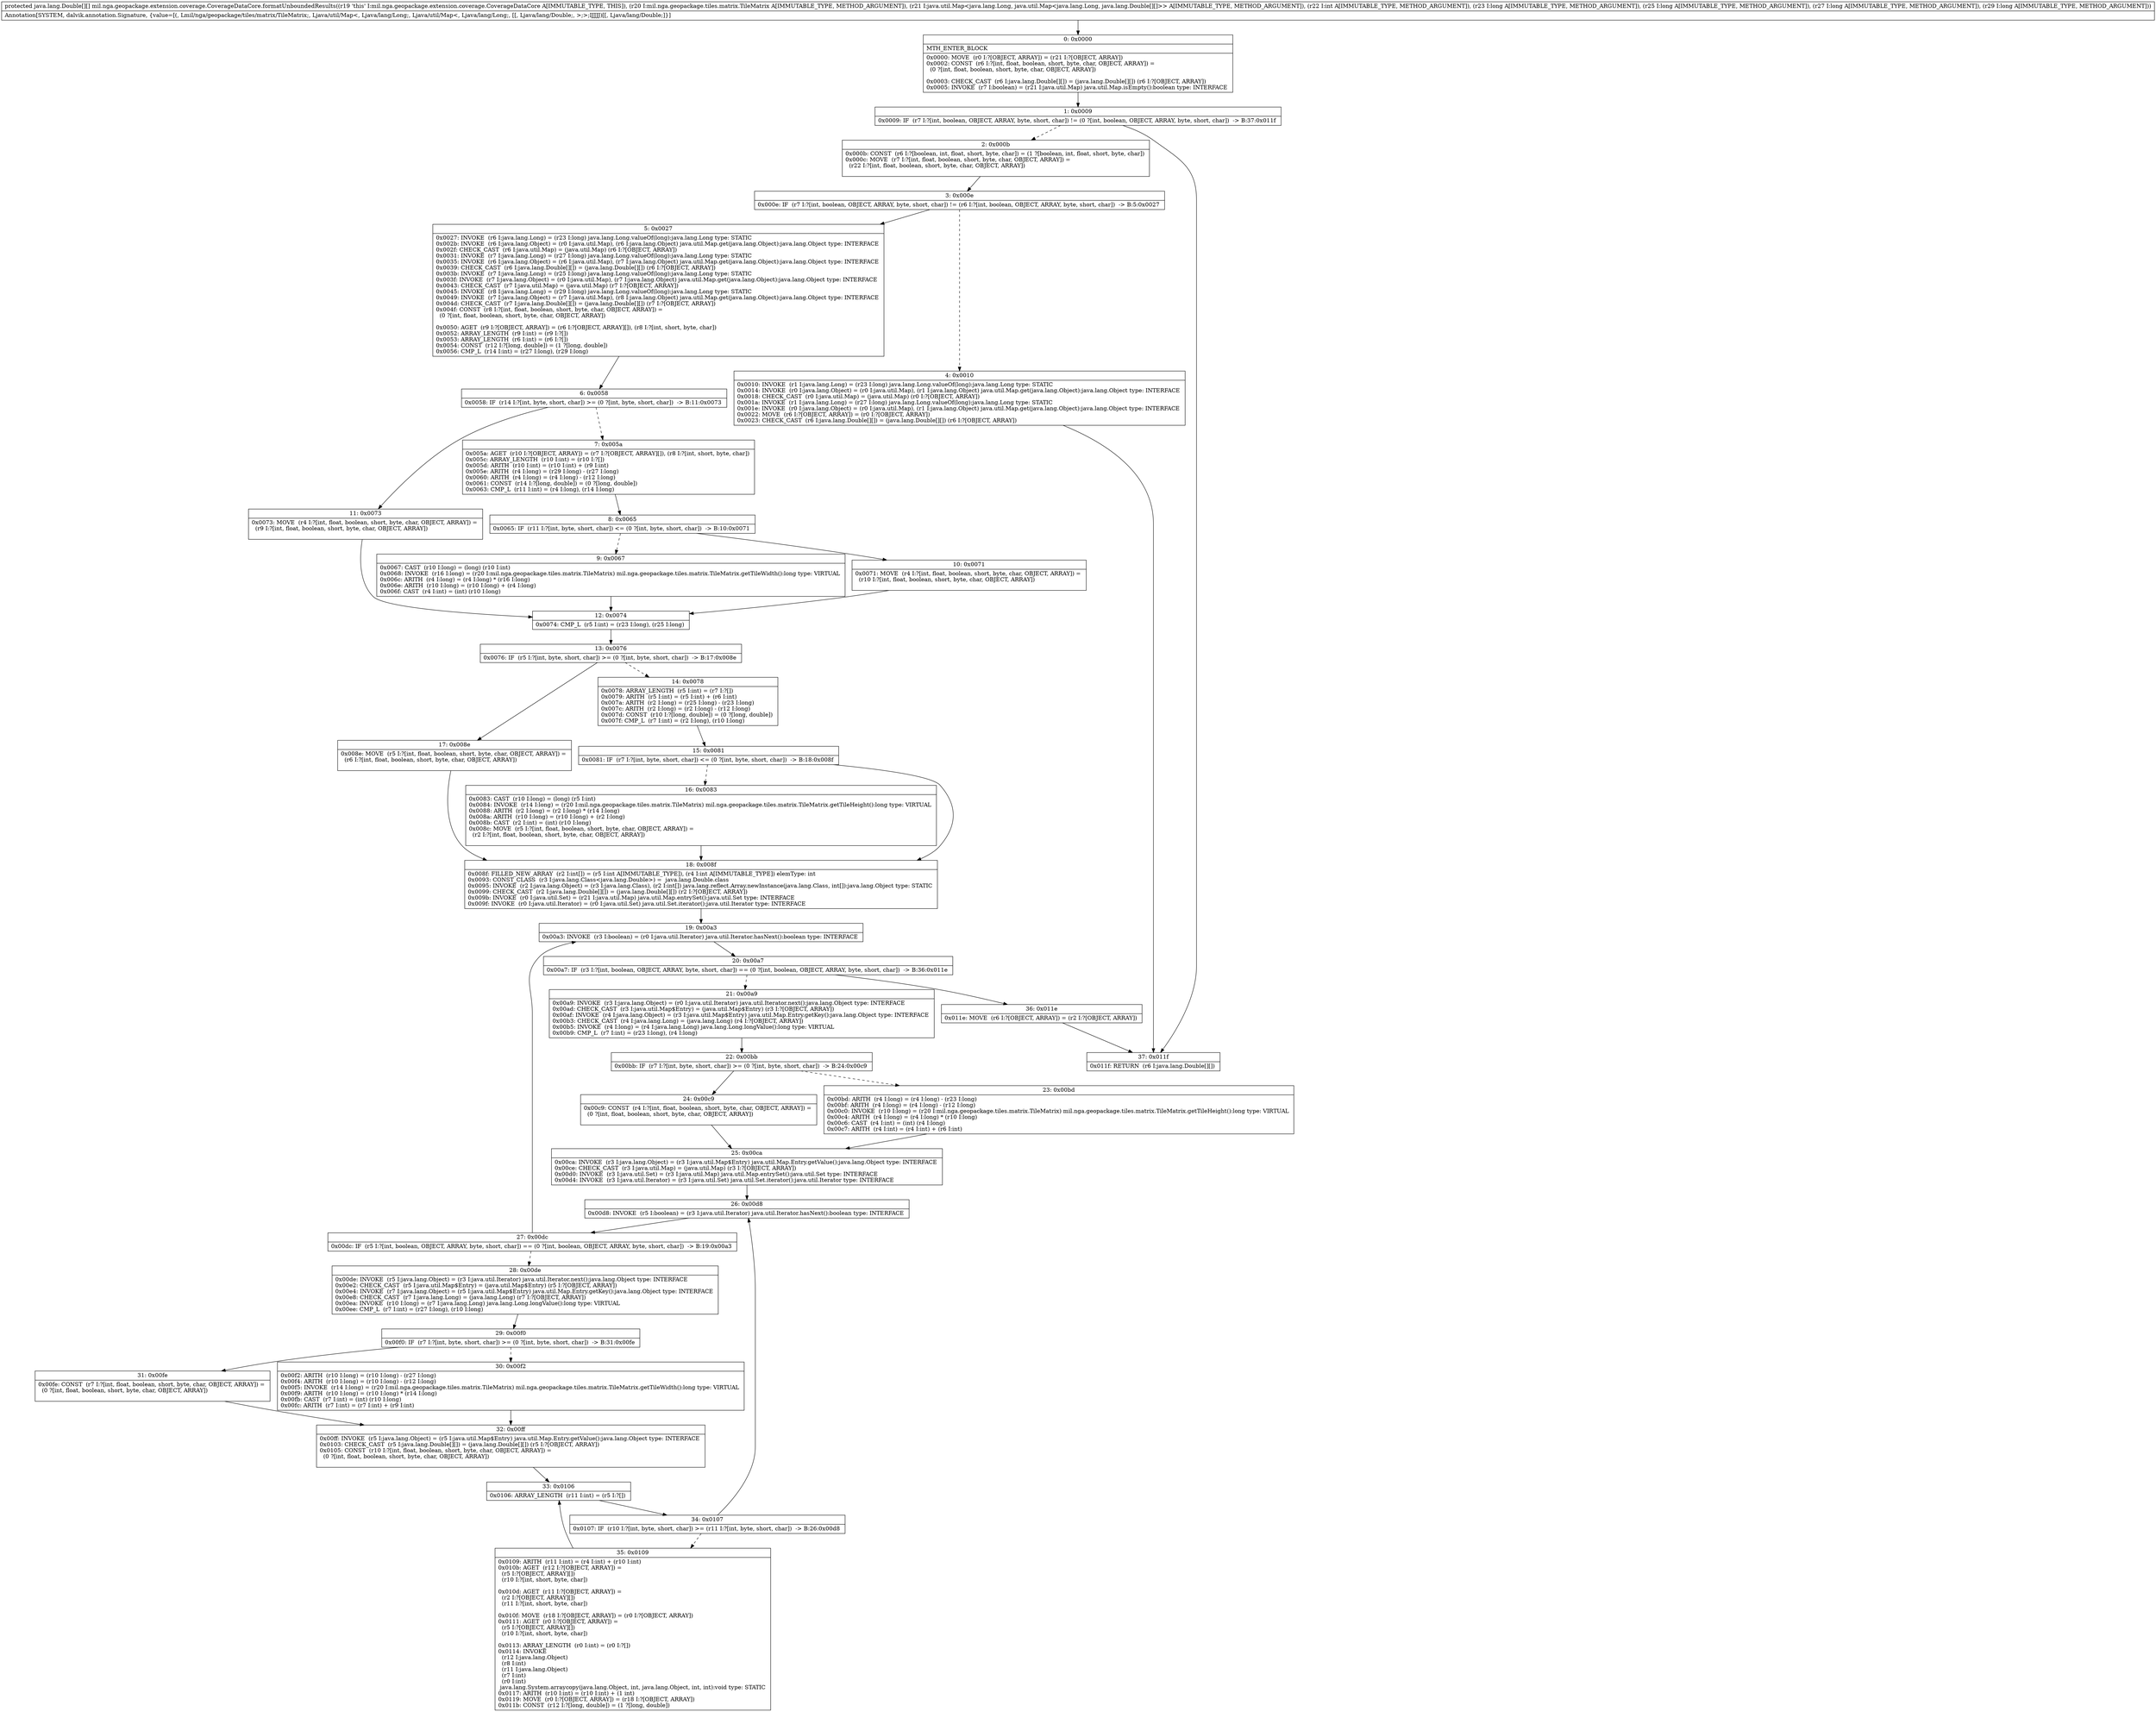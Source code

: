 digraph "CFG formil.nga.geopackage.extension.coverage.CoverageDataCore.formatUnboundedResults(Lmil\/nga\/geopackage\/tiles\/matrix\/TileMatrix;Ljava\/util\/Map;IJJJJ)[[Ljava\/lang\/Double;" {
Node_0 [shape=record,label="{0\:\ 0x0000|MTH_ENTER_BLOCK\l|0x0000: MOVE  (r0 I:?[OBJECT, ARRAY]) = (r21 I:?[OBJECT, ARRAY]) \l0x0002: CONST  (r6 I:?[int, float, boolean, short, byte, char, OBJECT, ARRAY]) = \l  (0 ?[int, float, boolean, short, byte, char, OBJECT, ARRAY])\l \l0x0003: CHECK_CAST  (r6 I:java.lang.Double[][]) = (java.lang.Double[][]) (r6 I:?[OBJECT, ARRAY]) \l0x0005: INVOKE  (r7 I:boolean) = (r21 I:java.util.Map) java.util.Map.isEmpty():boolean type: INTERFACE \l}"];
Node_1 [shape=record,label="{1\:\ 0x0009|0x0009: IF  (r7 I:?[int, boolean, OBJECT, ARRAY, byte, short, char]) != (0 ?[int, boolean, OBJECT, ARRAY, byte, short, char])  \-\> B:37:0x011f \l}"];
Node_2 [shape=record,label="{2\:\ 0x000b|0x000b: CONST  (r6 I:?[boolean, int, float, short, byte, char]) = (1 ?[boolean, int, float, short, byte, char]) \l0x000c: MOVE  (r7 I:?[int, float, boolean, short, byte, char, OBJECT, ARRAY]) = \l  (r22 I:?[int, float, boolean, short, byte, char, OBJECT, ARRAY])\l \l}"];
Node_3 [shape=record,label="{3\:\ 0x000e|0x000e: IF  (r7 I:?[int, boolean, OBJECT, ARRAY, byte, short, char]) != (r6 I:?[int, boolean, OBJECT, ARRAY, byte, short, char])  \-\> B:5:0x0027 \l}"];
Node_4 [shape=record,label="{4\:\ 0x0010|0x0010: INVOKE  (r1 I:java.lang.Long) = (r23 I:long) java.lang.Long.valueOf(long):java.lang.Long type: STATIC \l0x0014: INVOKE  (r0 I:java.lang.Object) = (r0 I:java.util.Map), (r1 I:java.lang.Object) java.util.Map.get(java.lang.Object):java.lang.Object type: INTERFACE \l0x0018: CHECK_CAST  (r0 I:java.util.Map) = (java.util.Map) (r0 I:?[OBJECT, ARRAY]) \l0x001a: INVOKE  (r1 I:java.lang.Long) = (r27 I:long) java.lang.Long.valueOf(long):java.lang.Long type: STATIC \l0x001e: INVOKE  (r0 I:java.lang.Object) = (r0 I:java.util.Map), (r1 I:java.lang.Object) java.util.Map.get(java.lang.Object):java.lang.Object type: INTERFACE \l0x0022: MOVE  (r6 I:?[OBJECT, ARRAY]) = (r0 I:?[OBJECT, ARRAY]) \l0x0023: CHECK_CAST  (r6 I:java.lang.Double[][]) = (java.lang.Double[][]) (r6 I:?[OBJECT, ARRAY]) \l}"];
Node_5 [shape=record,label="{5\:\ 0x0027|0x0027: INVOKE  (r6 I:java.lang.Long) = (r23 I:long) java.lang.Long.valueOf(long):java.lang.Long type: STATIC \l0x002b: INVOKE  (r6 I:java.lang.Object) = (r0 I:java.util.Map), (r6 I:java.lang.Object) java.util.Map.get(java.lang.Object):java.lang.Object type: INTERFACE \l0x002f: CHECK_CAST  (r6 I:java.util.Map) = (java.util.Map) (r6 I:?[OBJECT, ARRAY]) \l0x0031: INVOKE  (r7 I:java.lang.Long) = (r27 I:long) java.lang.Long.valueOf(long):java.lang.Long type: STATIC \l0x0035: INVOKE  (r6 I:java.lang.Object) = (r6 I:java.util.Map), (r7 I:java.lang.Object) java.util.Map.get(java.lang.Object):java.lang.Object type: INTERFACE \l0x0039: CHECK_CAST  (r6 I:java.lang.Double[][]) = (java.lang.Double[][]) (r6 I:?[OBJECT, ARRAY]) \l0x003b: INVOKE  (r7 I:java.lang.Long) = (r25 I:long) java.lang.Long.valueOf(long):java.lang.Long type: STATIC \l0x003f: INVOKE  (r7 I:java.lang.Object) = (r0 I:java.util.Map), (r7 I:java.lang.Object) java.util.Map.get(java.lang.Object):java.lang.Object type: INTERFACE \l0x0043: CHECK_CAST  (r7 I:java.util.Map) = (java.util.Map) (r7 I:?[OBJECT, ARRAY]) \l0x0045: INVOKE  (r8 I:java.lang.Long) = (r29 I:long) java.lang.Long.valueOf(long):java.lang.Long type: STATIC \l0x0049: INVOKE  (r7 I:java.lang.Object) = (r7 I:java.util.Map), (r8 I:java.lang.Object) java.util.Map.get(java.lang.Object):java.lang.Object type: INTERFACE \l0x004d: CHECK_CAST  (r7 I:java.lang.Double[][]) = (java.lang.Double[][]) (r7 I:?[OBJECT, ARRAY]) \l0x004f: CONST  (r8 I:?[int, float, boolean, short, byte, char, OBJECT, ARRAY]) = \l  (0 ?[int, float, boolean, short, byte, char, OBJECT, ARRAY])\l \l0x0050: AGET  (r9 I:?[OBJECT, ARRAY]) = (r6 I:?[OBJECT, ARRAY][]), (r8 I:?[int, short, byte, char]) \l0x0052: ARRAY_LENGTH  (r9 I:int) = (r9 I:?[]) \l0x0053: ARRAY_LENGTH  (r6 I:int) = (r6 I:?[]) \l0x0054: CONST  (r12 I:?[long, double]) = (1 ?[long, double]) \l0x0056: CMP_L  (r14 I:int) = (r27 I:long), (r29 I:long) \l}"];
Node_6 [shape=record,label="{6\:\ 0x0058|0x0058: IF  (r14 I:?[int, byte, short, char]) \>= (0 ?[int, byte, short, char])  \-\> B:11:0x0073 \l}"];
Node_7 [shape=record,label="{7\:\ 0x005a|0x005a: AGET  (r10 I:?[OBJECT, ARRAY]) = (r7 I:?[OBJECT, ARRAY][]), (r8 I:?[int, short, byte, char]) \l0x005c: ARRAY_LENGTH  (r10 I:int) = (r10 I:?[]) \l0x005d: ARITH  (r10 I:int) = (r10 I:int) + (r9 I:int) \l0x005e: ARITH  (r4 I:long) = (r29 I:long) \- (r27 I:long) \l0x0060: ARITH  (r4 I:long) = (r4 I:long) \- (r12 I:long) \l0x0061: CONST  (r14 I:?[long, double]) = (0 ?[long, double]) \l0x0063: CMP_L  (r11 I:int) = (r4 I:long), (r14 I:long) \l}"];
Node_8 [shape=record,label="{8\:\ 0x0065|0x0065: IF  (r11 I:?[int, byte, short, char]) \<= (0 ?[int, byte, short, char])  \-\> B:10:0x0071 \l}"];
Node_9 [shape=record,label="{9\:\ 0x0067|0x0067: CAST  (r10 I:long) = (long) (r10 I:int) \l0x0068: INVOKE  (r16 I:long) = (r20 I:mil.nga.geopackage.tiles.matrix.TileMatrix) mil.nga.geopackage.tiles.matrix.TileMatrix.getTileWidth():long type: VIRTUAL \l0x006c: ARITH  (r4 I:long) = (r4 I:long) * (r16 I:long) \l0x006e: ARITH  (r10 I:long) = (r10 I:long) + (r4 I:long) \l0x006f: CAST  (r4 I:int) = (int) (r10 I:long) \l}"];
Node_10 [shape=record,label="{10\:\ 0x0071|0x0071: MOVE  (r4 I:?[int, float, boolean, short, byte, char, OBJECT, ARRAY]) = \l  (r10 I:?[int, float, boolean, short, byte, char, OBJECT, ARRAY])\l \l}"];
Node_11 [shape=record,label="{11\:\ 0x0073|0x0073: MOVE  (r4 I:?[int, float, boolean, short, byte, char, OBJECT, ARRAY]) = \l  (r9 I:?[int, float, boolean, short, byte, char, OBJECT, ARRAY])\l \l}"];
Node_12 [shape=record,label="{12\:\ 0x0074|0x0074: CMP_L  (r5 I:int) = (r23 I:long), (r25 I:long) \l}"];
Node_13 [shape=record,label="{13\:\ 0x0076|0x0076: IF  (r5 I:?[int, byte, short, char]) \>= (0 ?[int, byte, short, char])  \-\> B:17:0x008e \l}"];
Node_14 [shape=record,label="{14\:\ 0x0078|0x0078: ARRAY_LENGTH  (r5 I:int) = (r7 I:?[]) \l0x0079: ARITH  (r5 I:int) = (r5 I:int) + (r6 I:int) \l0x007a: ARITH  (r2 I:long) = (r25 I:long) \- (r23 I:long) \l0x007c: ARITH  (r2 I:long) = (r2 I:long) \- (r12 I:long) \l0x007d: CONST  (r10 I:?[long, double]) = (0 ?[long, double]) \l0x007f: CMP_L  (r7 I:int) = (r2 I:long), (r10 I:long) \l}"];
Node_15 [shape=record,label="{15\:\ 0x0081|0x0081: IF  (r7 I:?[int, byte, short, char]) \<= (0 ?[int, byte, short, char])  \-\> B:18:0x008f \l}"];
Node_16 [shape=record,label="{16\:\ 0x0083|0x0083: CAST  (r10 I:long) = (long) (r5 I:int) \l0x0084: INVOKE  (r14 I:long) = (r20 I:mil.nga.geopackage.tiles.matrix.TileMatrix) mil.nga.geopackage.tiles.matrix.TileMatrix.getTileHeight():long type: VIRTUAL \l0x0088: ARITH  (r2 I:long) = (r2 I:long) * (r14 I:long) \l0x008a: ARITH  (r10 I:long) = (r10 I:long) + (r2 I:long) \l0x008b: CAST  (r2 I:int) = (int) (r10 I:long) \l0x008c: MOVE  (r5 I:?[int, float, boolean, short, byte, char, OBJECT, ARRAY]) = \l  (r2 I:?[int, float, boolean, short, byte, char, OBJECT, ARRAY])\l \l}"];
Node_17 [shape=record,label="{17\:\ 0x008e|0x008e: MOVE  (r5 I:?[int, float, boolean, short, byte, char, OBJECT, ARRAY]) = \l  (r6 I:?[int, float, boolean, short, byte, char, OBJECT, ARRAY])\l \l}"];
Node_18 [shape=record,label="{18\:\ 0x008f|0x008f: FILLED_NEW_ARRAY  (r2 I:int[]) = (r5 I:int A[IMMUTABLE_TYPE]), (r4 I:int A[IMMUTABLE_TYPE]) elemType: int \l0x0093: CONST_CLASS  (r3 I:java.lang.Class\<java.lang.Double\>) =  java.lang.Double.class \l0x0095: INVOKE  (r2 I:java.lang.Object) = (r3 I:java.lang.Class), (r2 I:int[]) java.lang.reflect.Array.newInstance(java.lang.Class, int[]):java.lang.Object type: STATIC \l0x0099: CHECK_CAST  (r2 I:java.lang.Double[][]) = (java.lang.Double[][]) (r2 I:?[OBJECT, ARRAY]) \l0x009b: INVOKE  (r0 I:java.util.Set) = (r21 I:java.util.Map) java.util.Map.entrySet():java.util.Set type: INTERFACE \l0x009f: INVOKE  (r0 I:java.util.Iterator) = (r0 I:java.util.Set) java.util.Set.iterator():java.util.Iterator type: INTERFACE \l}"];
Node_19 [shape=record,label="{19\:\ 0x00a3|0x00a3: INVOKE  (r3 I:boolean) = (r0 I:java.util.Iterator) java.util.Iterator.hasNext():boolean type: INTERFACE \l}"];
Node_20 [shape=record,label="{20\:\ 0x00a7|0x00a7: IF  (r3 I:?[int, boolean, OBJECT, ARRAY, byte, short, char]) == (0 ?[int, boolean, OBJECT, ARRAY, byte, short, char])  \-\> B:36:0x011e \l}"];
Node_21 [shape=record,label="{21\:\ 0x00a9|0x00a9: INVOKE  (r3 I:java.lang.Object) = (r0 I:java.util.Iterator) java.util.Iterator.next():java.lang.Object type: INTERFACE \l0x00ad: CHECK_CAST  (r3 I:java.util.Map$Entry) = (java.util.Map$Entry) (r3 I:?[OBJECT, ARRAY]) \l0x00af: INVOKE  (r4 I:java.lang.Object) = (r3 I:java.util.Map$Entry) java.util.Map.Entry.getKey():java.lang.Object type: INTERFACE \l0x00b3: CHECK_CAST  (r4 I:java.lang.Long) = (java.lang.Long) (r4 I:?[OBJECT, ARRAY]) \l0x00b5: INVOKE  (r4 I:long) = (r4 I:java.lang.Long) java.lang.Long.longValue():long type: VIRTUAL \l0x00b9: CMP_L  (r7 I:int) = (r23 I:long), (r4 I:long) \l}"];
Node_22 [shape=record,label="{22\:\ 0x00bb|0x00bb: IF  (r7 I:?[int, byte, short, char]) \>= (0 ?[int, byte, short, char])  \-\> B:24:0x00c9 \l}"];
Node_23 [shape=record,label="{23\:\ 0x00bd|0x00bd: ARITH  (r4 I:long) = (r4 I:long) \- (r23 I:long) \l0x00bf: ARITH  (r4 I:long) = (r4 I:long) \- (r12 I:long) \l0x00c0: INVOKE  (r10 I:long) = (r20 I:mil.nga.geopackage.tiles.matrix.TileMatrix) mil.nga.geopackage.tiles.matrix.TileMatrix.getTileHeight():long type: VIRTUAL \l0x00c4: ARITH  (r4 I:long) = (r4 I:long) * (r10 I:long) \l0x00c6: CAST  (r4 I:int) = (int) (r4 I:long) \l0x00c7: ARITH  (r4 I:int) = (r4 I:int) + (r6 I:int) \l}"];
Node_24 [shape=record,label="{24\:\ 0x00c9|0x00c9: CONST  (r4 I:?[int, float, boolean, short, byte, char, OBJECT, ARRAY]) = \l  (0 ?[int, float, boolean, short, byte, char, OBJECT, ARRAY])\l \l}"];
Node_25 [shape=record,label="{25\:\ 0x00ca|0x00ca: INVOKE  (r3 I:java.lang.Object) = (r3 I:java.util.Map$Entry) java.util.Map.Entry.getValue():java.lang.Object type: INTERFACE \l0x00ce: CHECK_CAST  (r3 I:java.util.Map) = (java.util.Map) (r3 I:?[OBJECT, ARRAY]) \l0x00d0: INVOKE  (r3 I:java.util.Set) = (r3 I:java.util.Map) java.util.Map.entrySet():java.util.Set type: INTERFACE \l0x00d4: INVOKE  (r3 I:java.util.Iterator) = (r3 I:java.util.Set) java.util.Set.iterator():java.util.Iterator type: INTERFACE \l}"];
Node_26 [shape=record,label="{26\:\ 0x00d8|0x00d8: INVOKE  (r5 I:boolean) = (r3 I:java.util.Iterator) java.util.Iterator.hasNext():boolean type: INTERFACE \l}"];
Node_27 [shape=record,label="{27\:\ 0x00dc|0x00dc: IF  (r5 I:?[int, boolean, OBJECT, ARRAY, byte, short, char]) == (0 ?[int, boolean, OBJECT, ARRAY, byte, short, char])  \-\> B:19:0x00a3 \l}"];
Node_28 [shape=record,label="{28\:\ 0x00de|0x00de: INVOKE  (r5 I:java.lang.Object) = (r3 I:java.util.Iterator) java.util.Iterator.next():java.lang.Object type: INTERFACE \l0x00e2: CHECK_CAST  (r5 I:java.util.Map$Entry) = (java.util.Map$Entry) (r5 I:?[OBJECT, ARRAY]) \l0x00e4: INVOKE  (r7 I:java.lang.Object) = (r5 I:java.util.Map$Entry) java.util.Map.Entry.getKey():java.lang.Object type: INTERFACE \l0x00e8: CHECK_CAST  (r7 I:java.lang.Long) = (java.lang.Long) (r7 I:?[OBJECT, ARRAY]) \l0x00ea: INVOKE  (r10 I:long) = (r7 I:java.lang.Long) java.lang.Long.longValue():long type: VIRTUAL \l0x00ee: CMP_L  (r7 I:int) = (r27 I:long), (r10 I:long) \l}"];
Node_29 [shape=record,label="{29\:\ 0x00f0|0x00f0: IF  (r7 I:?[int, byte, short, char]) \>= (0 ?[int, byte, short, char])  \-\> B:31:0x00fe \l}"];
Node_30 [shape=record,label="{30\:\ 0x00f2|0x00f2: ARITH  (r10 I:long) = (r10 I:long) \- (r27 I:long) \l0x00f4: ARITH  (r10 I:long) = (r10 I:long) \- (r12 I:long) \l0x00f5: INVOKE  (r14 I:long) = (r20 I:mil.nga.geopackage.tiles.matrix.TileMatrix) mil.nga.geopackage.tiles.matrix.TileMatrix.getTileWidth():long type: VIRTUAL \l0x00f9: ARITH  (r10 I:long) = (r10 I:long) * (r14 I:long) \l0x00fb: CAST  (r7 I:int) = (int) (r10 I:long) \l0x00fc: ARITH  (r7 I:int) = (r7 I:int) + (r9 I:int) \l}"];
Node_31 [shape=record,label="{31\:\ 0x00fe|0x00fe: CONST  (r7 I:?[int, float, boolean, short, byte, char, OBJECT, ARRAY]) = \l  (0 ?[int, float, boolean, short, byte, char, OBJECT, ARRAY])\l \l}"];
Node_32 [shape=record,label="{32\:\ 0x00ff|0x00ff: INVOKE  (r5 I:java.lang.Object) = (r5 I:java.util.Map$Entry) java.util.Map.Entry.getValue():java.lang.Object type: INTERFACE \l0x0103: CHECK_CAST  (r5 I:java.lang.Double[][]) = (java.lang.Double[][]) (r5 I:?[OBJECT, ARRAY]) \l0x0105: CONST  (r10 I:?[int, float, boolean, short, byte, char, OBJECT, ARRAY]) = \l  (0 ?[int, float, boolean, short, byte, char, OBJECT, ARRAY])\l \l}"];
Node_33 [shape=record,label="{33\:\ 0x0106|0x0106: ARRAY_LENGTH  (r11 I:int) = (r5 I:?[]) \l}"];
Node_34 [shape=record,label="{34\:\ 0x0107|0x0107: IF  (r10 I:?[int, byte, short, char]) \>= (r11 I:?[int, byte, short, char])  \-\> B:26:0x00d8 \l}"];
Node_35 [shape=record,label="{35\:\ 0x0109|0x0109: ARITH  (r11 I:int) = (r4 I:int) + (r10 I:int) \l0x010b: AGET  (r12 I:?[OBJECT, ARRAY]) = \l  (r5 I:?[OBJECT, ARRAY][])\l  (r10 I:?[int, short, byte, char])\l \l0x010d: AGET  (r11 I:?[OBJECT, ARRAY]) = \l  (r2 I:?[OBJECT, ARRAY][])\l  (r11 I:?[int, short, byte, char])\l \l0x010f: MOVE  (r18 I:?[OBJECT, ARRAY]) = (r0 I:?[OBJECT, ARRAY]) \l0x0111: AGET  (r0 I:?[OBJECT, ARRAY]) = \l  (r5 I:?[OBJECT, ARRAY][])\l  (r10 I:?[int, short, byte, char])\l \l0x0113: ARRAY_LENGTH  (r0 I:int) = (r0 I:?[]) \l0x0114: INVOKE  \l  (r12 I:java.lang.Object)\l  (r8 I:int)\l  (r11 I:java.lang.Object)\l  (r7 I:int)\l  (r0 I:int)\l java.lang.System.arraycopy(java.lang.Object, int, java.lang.Object, int, int):void type: STATIC \l0x0117: ARITH  (r10 I:int) = (r10 I:int) + (1 int) \l0x0119: MOVE  (r0 I:?[OBJECT, ARRAY]) = (r18 I:?[OBJECT, ARRAY]) \l0x011b: CONST  (r12 I:?[long, double]) = (1 ?[long, double]) \l}"];
Node_36 [shape=record,label="{36\:\ 0x011e|0x011e: MOVE  (r6 I:?[OBJECT, ARRAY]) = (r2 I:?[OBJECT, ARRAY]) \l}"];
Node_37 [shape=record,label="{37\:\ 0x011f|0x011f: RETURN  (r6 I:java.lang.Double[][]) \l}"];
MethodNode[shape=record,label="{protected java.lang.Double[][] mil.nga.geopackage.extension.coverage.CoverageDataCore.formatUnboundedResults((r19 'this' I:mil.nga.geopackage.extension.coverage.CoverageDataCore A[IMMUTABLE_TYPE, THIS]), (r20 I:mil.nga.geopackage.tiles.matrix.TileMatrix A[IMMUTABLE_TYPE, METHOD_ARGUMENT]), (r21 I:java.util.Map\<java.lang.Long, java.util.Map\<java.lang.Long, java.lang.Double[][]\>\> A[IMMUTABLE_TYPE, METHOD_ARGUMENT]), (r22 I:int A[IMMUTABLE_TYPE, METHOD_ARGUMENT]), (r23 I:long A[IMMUTABLE_TYPE, METHOD_ARGUMENT]), (r25 I:long A[IMMUTABLE_TYPE, METHOD_ARGUMENT]), (r27 I:long A[IMMUTABLE_TYPE, METHOD_ARGUMENT]), (r29 I:long A[IMMUTABLE_TYPE, METHOD_ARGUMENT]))  | Annotation[SYSTEM, dalvik.annotation.Signature, \{value=[(, Lmil\/nga\/geopackage\/tiles\/matrix\/TileMatrix;, Ljava\/util\/Map\<, Ljava\/lang\/Long;, Ljava\/util\/Map\<, Ljava\/lang\/Long;, [[, Ljava\/lang\/Double;, \>;\>;IJJJJ)[[, Ljava\/lang\/Double;]\}]\l}"];
MethodNode -> Node_0;
Node_0 -> Node_1;
Node_1 -> Node_2[style=dashed];
Node_1 -> Node_37;
Node_2 -> Node_3;
Node_3 -> Node_4[style=dashed];
Node_3 -> Node_5;
Node_4 -> Node_37;
Node_5 -> Node_6;
Node_6 -> Node_7[style=dashed];
Node_6 -> Node_11;
Node_7 -> Node_8;
Node_8 -> Node_9[style=dashed];
Node_8 -> Node_10;
Node_9 -> Node_12;
Node_10 -> Node_12;
Node_11 -> Node_12;
Node_12 -> Node_13;
Node_13 -> Node_14[style=dashed];
Node_13 -> Node_17;
Node_14 -> Node_15;
Node_15 -> Node_16[style=dashed];
Node_15 -> Node_18;
Node_16 -> Node_18;
Node_17 -> Node_18;
Node_18 -> Node_19;
Node_19 -> Node_20;
Node_20 -> Node_21[style=dashed];
Node_20 -> Node_36;
Node_21 -> Node_22;
Node_22 -> Node_23[style=dashed];
Node_22 -> Node_24;
Node_23 -> Node_25;
Node_24 -> Node_25;
Node_25 -> Node_26;
Node_26 -> Node_27;
Node_27 -> Node_19;
Node_27 -> Node_28[style=dashed];
Node_28 -> Node_29;
Node_29 -> Node_30[style=dashed];
Node_29 -> Node_31;
Node_30 -> Node_32;
Node_31 -> Node_32;
Node_32 -> Node_33;
Node_33 -> Node_34;
Node_34 -> Node_26;
Node_34 -> Node_35[style=dashed];
Node_35 -> Node_33;
Node_36 -> Node_37;
}

